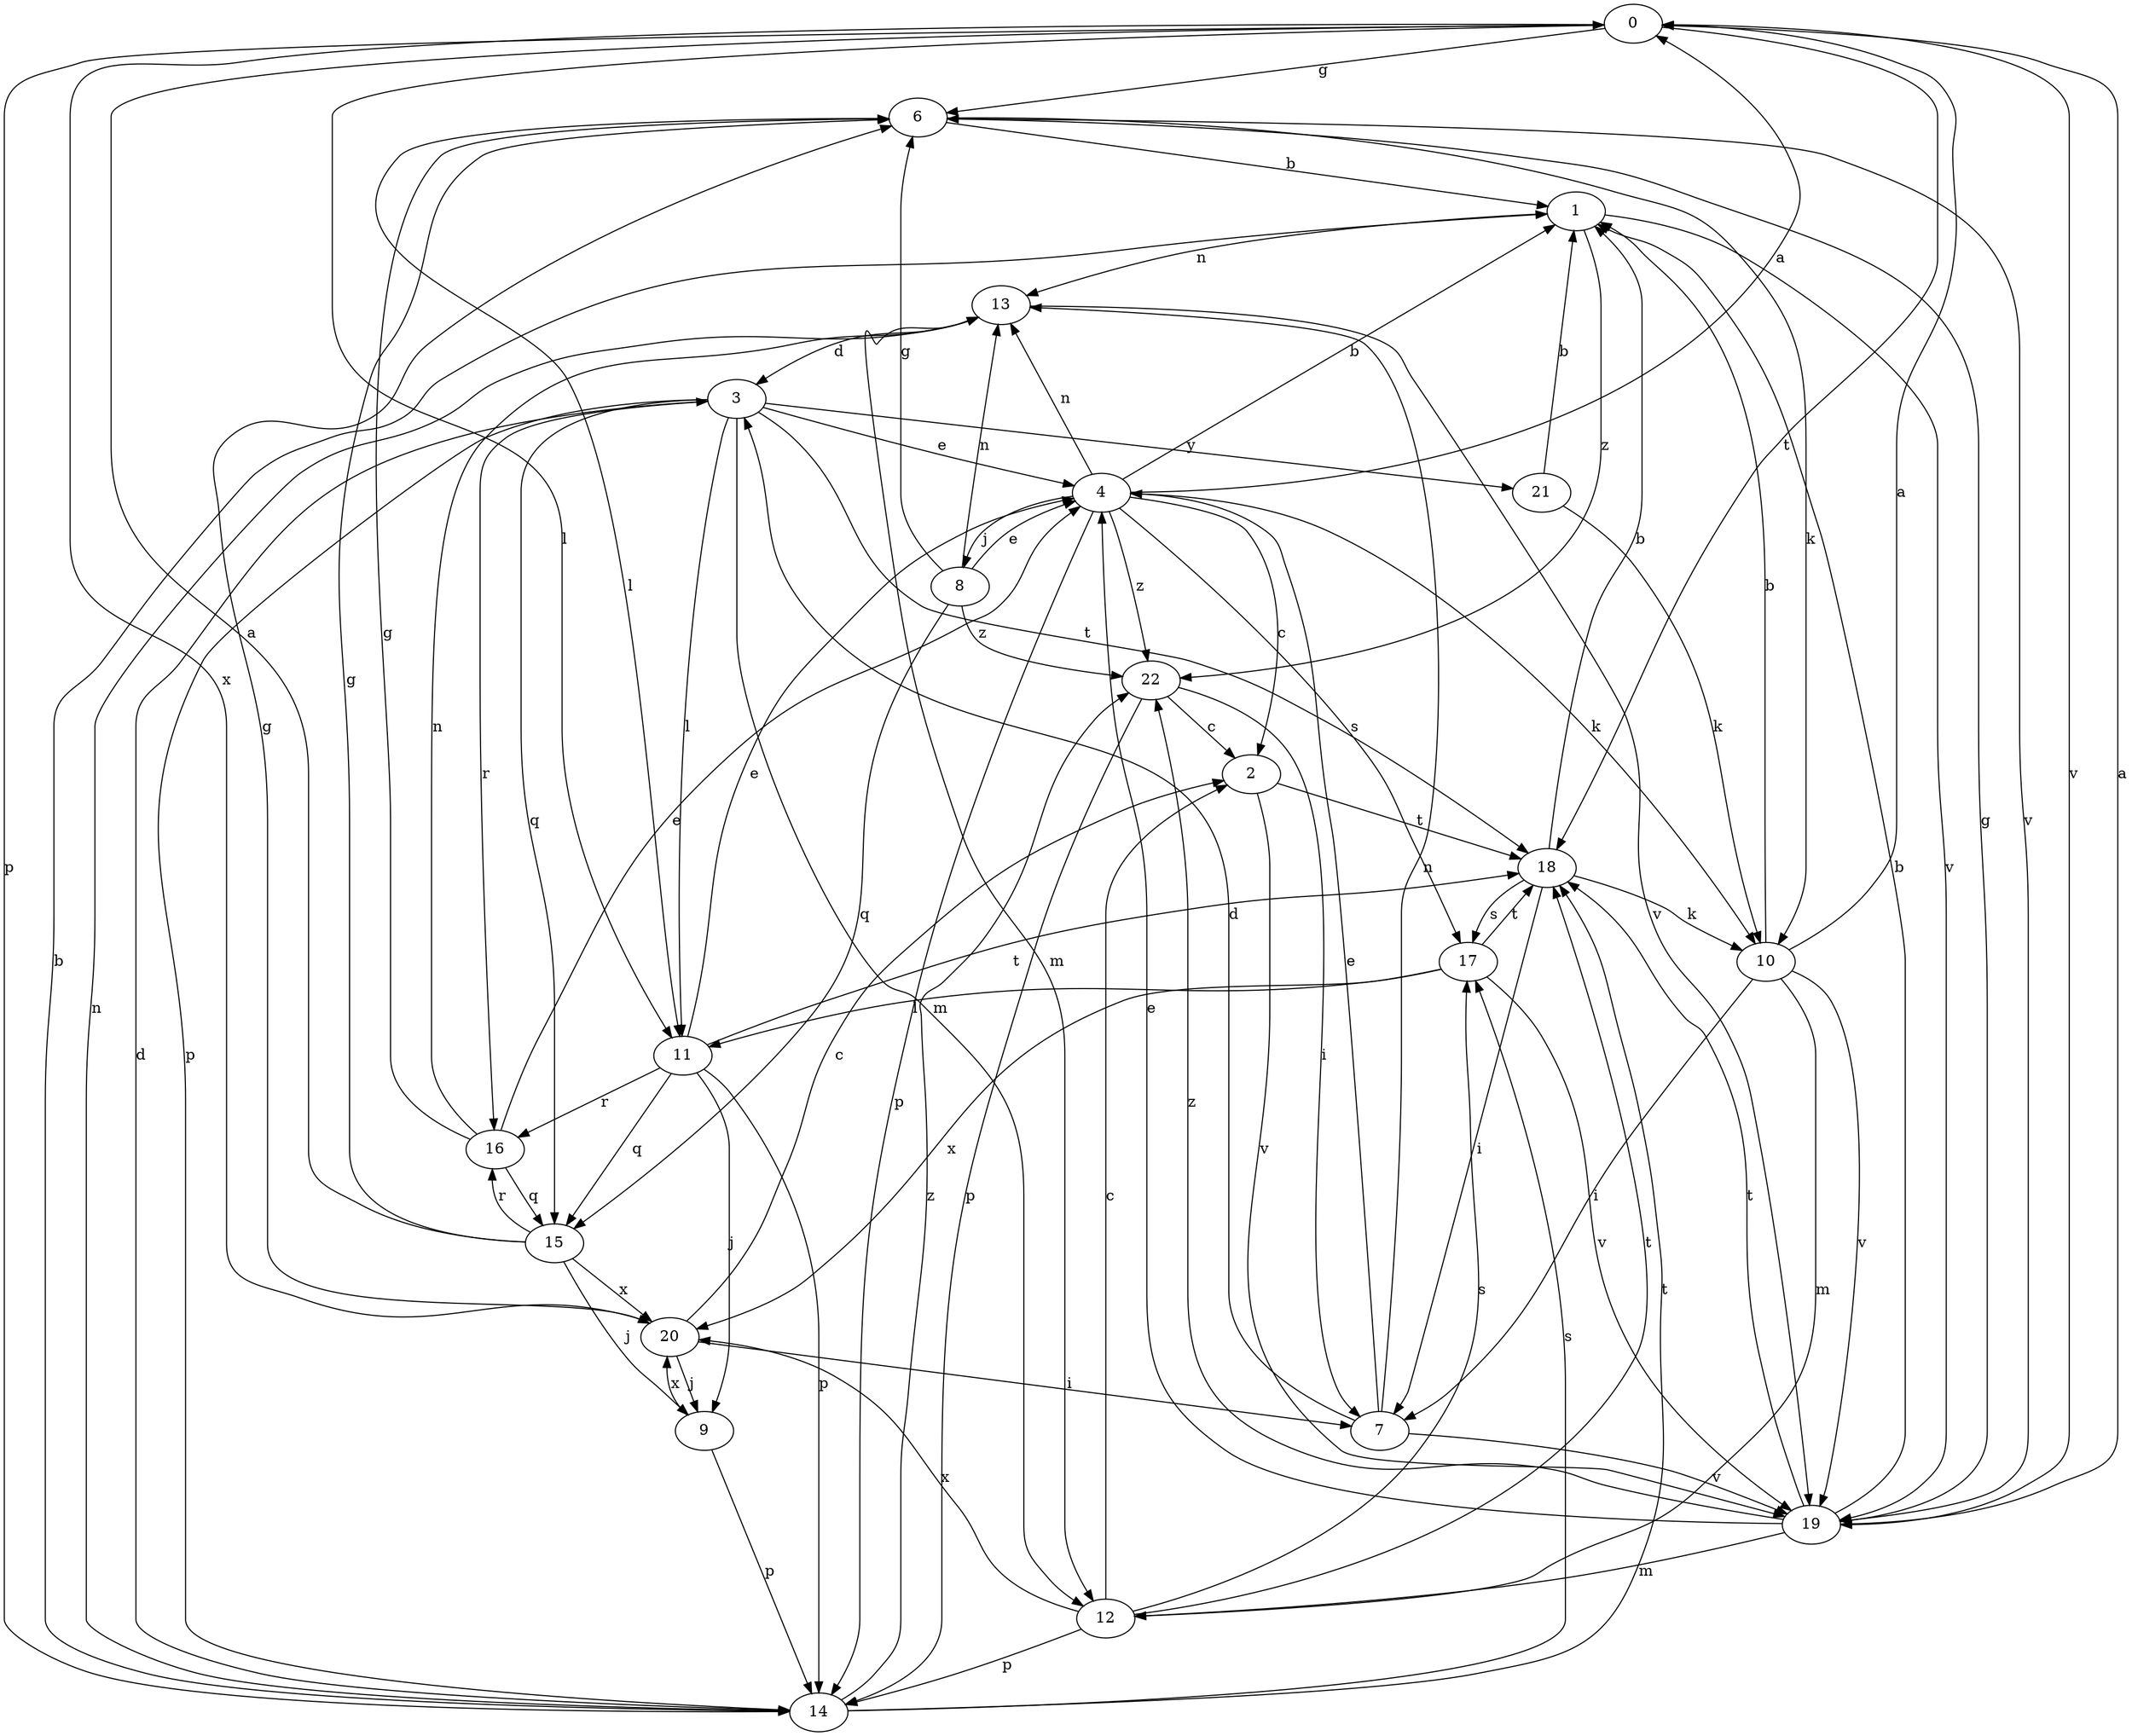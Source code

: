 strict digraph  {
0;
1;
2;
3;
4;
6;
7;
8;
9;
10;
11;
12;
13;
14;
15;
16;
17;
18;
19;
20;
21;
22;
0 -> 6  [label=g];
0 -> 11  [label=l];
0 -> 14  [label=p];
0 -> 18  [label=t];
0 -> 19  [label=v];
0 -> 20  [label=x];
1 -> 13  [label=n];
1 -> 19  [label=v];
1 -> 22  [label=z];
2 -> 18  [label=t];
2 -> 19  [label=v];
3 -> 4  [label=e];
3 -> 11  [label=l];
3 -> 12  [label=m];
3 -> 14  [label=p];
3 -> 15  [label=q];
3 -> 16  [label=r];
3 -> 18  [label=t];
3 -> 21  [label=y];
4 -> 0  [label=a];
4 -> 1  [label=b];
4 -> 2  [label=c];
4 -> 8  [label=j];
4 -> 10  [label=k];
4 -> 13  [label=n];
4 -> 14  [label=p];
4 -> 17  [label=s];
4 -> 22  [label=z];
6 -> 1  [label=b];
6 -> 10  [label=k];
6 -> 11  [label=l];
6 -> 19  [label=v];
7 -> 3  [label=d];
7 -> 4  [label=e];
7 -> 13  [label=n];
7 -> 19  [label=v];
8 -> 4  [label=e];
8 -> 6  [label=g];
8 -> 13  [label=n];
8 -> 15  [label=q];
8 -> 22  [label=z];
9 -> 14  [label=p];
9 -> 20  [label=x];
10 -> 0  [label=a];
10 -> 1  [label=b];
10 -> 7  [label=i];
10 -> 12  [label=m];
10 -> 19  [label=v];
11 -> 4  [label=e];
11 -> 9  [label=j];
11 -> 14  [label=p];
11 -> 15  [label=q];
11 -> 16  [label=r];
11 -> 18  [label=t];
12 -> 2  [label=c];
12 -> 14  [label=p];
12 -> 17  [label=s];
12 -> 18  [label=t];
12 -> 20  [label=x];
13 -> 3  [label=d];
13 -> 12  [label=m];
13 -> 19  [label=v];
14 -> 1  [label=b];
14 -> 3  [label=d];
14 -> 13  [label=n];
14 -> 17  [label=s];
14 -> 18  [label=t];
14 -> 22  [label=z];
15 -> 0  [label=a];
15 -> 6  [label=g];
15 -> 9  [label=j];
15 -> 16  [label=r];
15 -> 20  [label=x];
16 -> 4  [label=e];
16 -> 6  [label=g];
16 -> 13  [label=n];
16 -> 15  [label=q];
17 -> 11  [label=l];
17 -> 18  [label=t];
17 -> 19  [label=v];
17 -> 20  [label=x];
18 -> 1  [label=b];
18 -> 7  [label=i];
18 -> 10  [label=k];
18 -> 17  [label=s];
19 -> 0  [label=a];
19 -> 1  [label=b];
19 -> 4  [label=e];
19 -> 6  [label=g];
19 -> 12  [label=m];
19 -> 18  [label=t];
19 -> 22  [label=z];
20 -> 2  [label=c];
20 -> 6  [label=g];
20 -> 7  [label=i];
20 -> 9  [label=j];
21 -> 1  [label=b];
21 -> 10  [label=k];
22 -> 2  [label=c];
22 -> 7  [label=i];
22 -> 14  [label=p];
}
